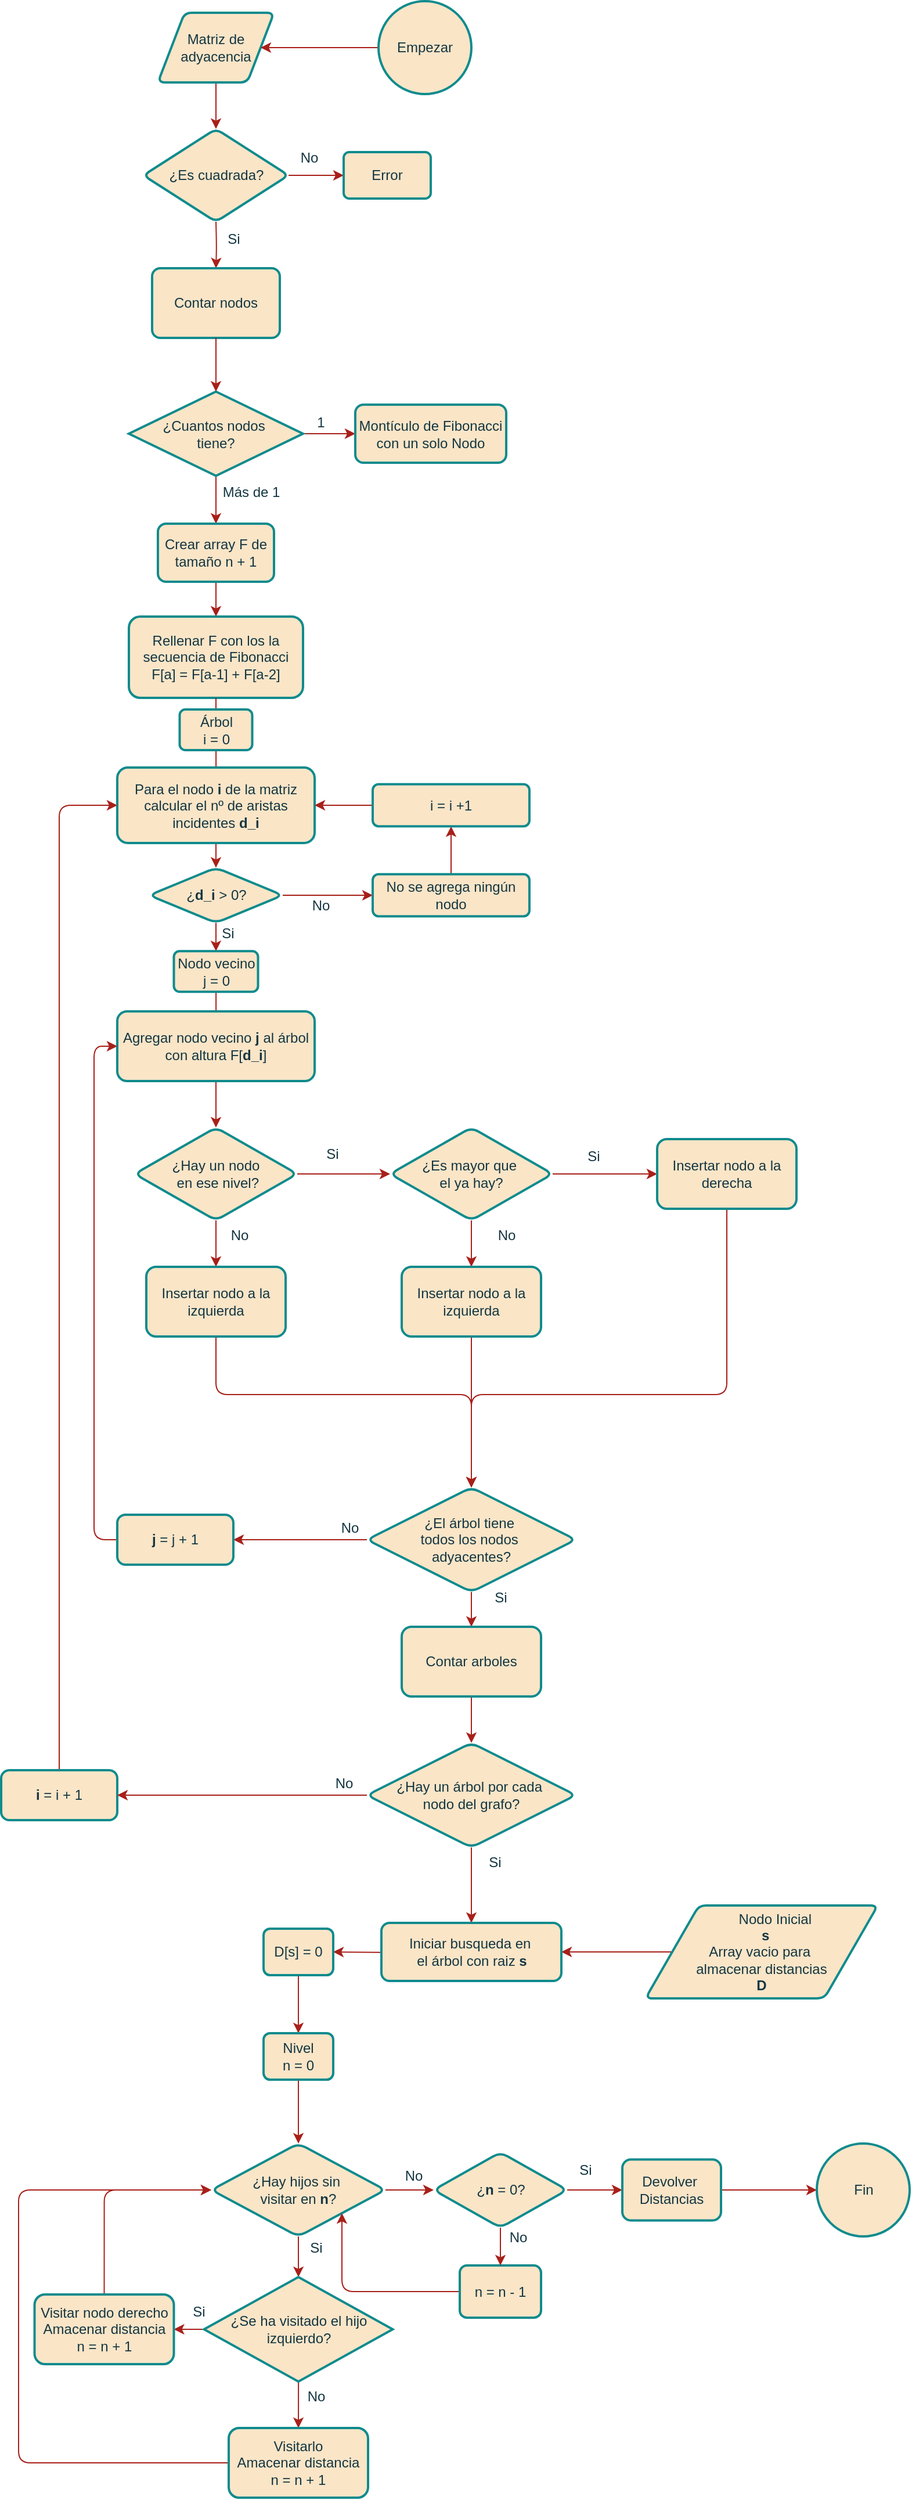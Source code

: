 <mxfile version="24.7.17">
  <diagram id="C5RBs43oDa-KdzZeNtuy" name="Page-1">
    <mxGraphModel dx="989" dy="582" grid="1" gridSize="10" guides="1" tooltips="1" connect="1" arrows="1" fold="1" page="1" pageScale="1" pageWidth="827" pageHeight="1169" math="0" shadow="0">
      <root>
        <mxCell id="WIyWlLk6GJQsqaUBKTNV-0" />
        <mxCell id="WIyWlLk6GJQsqaUBKTNV-1" parent="WIyWlLk6GJQsqaUBKTNV-0" />
        <mxCell id="sw0XocbQ4kUTriKsnevm-25" style="edgeStyle=orthogonalEdgeStyle;rounded=1;orthogonalLoop=1;jettySize=auto;html=1;exitX=0.5;exitY=1;exitDx=0;exitDy=0;labelBackgroundColor=none;strokeColor=#A8201A;fontColor=default;" parent="WIyWlLk6GJQsqaUBKTNV-1" target="sw0XocbQ4kUTriKsnevm-1" edge="1">
          <mxGeometry relative="1" as="geometry">
            <mxPoint x="200" y="200" as="sourcePoint" />
          </mxGeometry>
        </mxCell>
        <mxCell id="sw0XocbQ4kUTriKsnevm-1" value="Contar nodos" style="rounded=1;whiteSpace=wrap;html=1;absoluteArcSize=1;arcSize=14;strokeWidth=2;labelBackgroundColor=none;fillColor=#FAE5C7;strokeColor=#0F8B8D;fontColor=#143642;" parent="WIyWlLk6GJQsqaUBKTNV-1" vertex="1">
          <mxGeometry x="145" y="240" width="110" height="60" as="geometry" />
        </mxCell>
        <mxCell id="sw0XocbQ4kUTriKsnevm-19" value="" style="edgeStyle=orthogonalEdgeStyle;rounded=1;orthogonalLoop=1;jettySize=auto;html=1;labelBackgroundColor=none;strokeColor=#A8201A;fontColor=default;" parent="WIyWlLk6GJQsqaUBKTNV-1" source="sw0XocbQ4kUTriKsnevm-2" target="sw0XocbQ4kUTriKsnevm-12" edge="1">
          <mxGeometry relative="1" as="geometry" />
        </mxCell>
        <mxCell id="sw0XocbQ4kUTriKsnevm-21" style="edgeStyle=orthogonalEdgeStyle;rounded=1;orthogonalLoop=1;jettySize=auto;html=1;exitX=1;exitY=0.5;exitDx=0;exitDy=0;exitPerimeter=0;entryX=0;entryY=0.5;entryDx=0;entryDy=0;labelBackgroundColor=none;strokeColor=#A8201A;fontColor=default;" parent="WIyWlLk6GJQsqaUBKTNV-1" source="sw0XocbQ4kUTriKsnevm-2" target="sw0XocbQ4kUTriKsnevm-15" edge="1">
          <mxGeometry relative="1" as="geometry" />
        </mxCell>
        <mxCell id="sw0XocbQ4kUTriKsnevm-2" value="¿Cuantos nodos&amp;nbsp;&lt;div&gt;tiene?&lt;/div&gt;" style="strokeWidth=2;html=1;shape=mxgraph.flowchart.decision;whiteSpace=wrap;labelBackgroundColor=none;fillColor=#FAE5C7;strokeColor=#0F8B8D;fontColor=#143642;rounded=1;" parent="WIyWlLk6GJQsqaUBKTNV-1" vertex="1">
          <mxGeometry x="125" y="346.25" width="150" height="72.5" as="geometry" />
        </mxCell>
        <mxCell id="sw0XocbQ4kUTriKsnevm-67" value="" style="edgeStyle=orthogonalEdgeStyle;rounded=1;orthogonalLoop=1;jettySize=auto;html=1;strokeColor=#A8201A;fontColor=default;fillColor=#FAE5C7;labelBackgroundColor=none;" parent="WIyWlLk6GJQsqaUBKTNV-1" source="sw0XocbQ4kUTriKsnevm-8" target="sw0XocbQ4kUTriKsnevm-66" edge="1">
          <mxGeometry relative="1" as="geometry" />
        </mxCell>
        <mxCell id="sw0XocbQ4kUTriKsnevm-8" value="Matriz de adyacencia" style="shape=parallelogram;html=1;strokeWidth=2;perimeter=parallelogramPerimeter;whiteSpace=wrap;rounded=1;arcSize=12;size=0.23;labelBackgroundColor=none;fillColor=#FAE5C7;strokeColor=#0F8B8D;fontColor=#143642;" parent="WIyWlLk6GJQsqaUBKTNV-1" vertex="1">
          <mxGeometry x="150" y="20" width="100" height="60" as="geometry" />
        </mxCell>
        <mxCell id="sw0XocbQ4kUTriKsnevm-18" value="" style="edgeStyle=orthogonalEdgeStyle;rounded=1;orthogonalLoop=1;jettySize=auto;html=1;labelBackgroundColor=none;strokeColor=#A8201A;fontColor=default;" parent="WIyWlLk6GJQsqaUBKTNV-1" source="sw0XocbQ4kUTriKsnevm-12" target="sw0XocbQ4kUTriKsnevm-17" edge="1">
          <mxGeometry relative="1" as="geometry" />
        </mxCell>
        <mxCell id="sw0XocbQ4kUTriKsnevm-12" value="Crear array F de tamaño n + 1" style="rounded=1;whiteSpace=wrap;html=1;absoluteArcSize=1;arcSize=14;strokeWidth=2;labelBackgroundColor=none;fillColor=#FAE5C7;strokeColor=#0F8B8D;fontColor=#143642;" parent="WIyWlLk6GJQsqaUBKTNV-1" vertex="1">
          <mxGeometry x="150" y="460" width="100" height="50" as="geometry" />
        </mxCell>
        <mxCell id="sw0XocbQ4kUTriKsnevm-15" value="Montículo de Fibonacci con un solo Nodo" style="rounded=1;whiteSpace=wrap;html=1;absoluteArcSize=1;arcSize=14;strokeWidth=2;labelBackgroundColor=none;fillColor=#FAE5C7;strokeColor=#0F8B8D;fontColor=#143642;" parent="WIyWlLk6GJQsqaUBKTNV-1" vertex="1">
          <mxGeometry x="320" y="357.5" width="130" height="50" as="geometry" />
        </mxCell>
        <mxCell id="sw0XocbQ4kUTriKsnevm-34" value="" style="edgeStyle=orthogonalEdgeStyle;rounded=1;orthogonalLoop=1;jettySize=auto;html=1;labelBackgroundColor=none;strokeColor=#A8201A;fontColor=default;" parent="WIyWlLk6GJQsqaUBKTNV-1" source="sw0XocbQ4kUTriKsnevm-90" target="sw0XocbQ4kUTriKsnevm-33" edge="1">
          <mxGeometry relative="1" as="geometry" />
        </mxCell>
        <mxCell id="sw0XocbQ4kUTriKsnevm-17" value="Rellenar F con los la secuencia de Fibonacci&lt;div&gt;F[a] = F[a-1] + F[a-2]&lt;/div&gt;" style="rounded=1;whiteSpace=wrap;html=1;arcSize=14;strokeWidth=2;labelBackgroundColor=none;fillColor=#FAE5C7;strokeColor=#0F8B8D;fontColor=#143642;" parent="WIyWlLk6GJQsqaUBKTNV-1" vertex="1">
          <mxGeometry x="125" y="540" width="150" height="70" as="geometry" />
        </mxCell>
        <mxCell id="sw0XocbQ4kUTriKsnevm-20" style="edgeStyle=orthogonalEdgeStyle;rounded=1;orthogonalLoop=1;jettySize=auto;html=1;exitX=0.5;exitY=1;exitDx=0;exitDy=0;entryX=0.5;entryY=0;entryDx=0;entryDy=0;entryPerimeter=0;labelBackgroundColor=none;strokeColor=#A8201A;fontColor=default;" parent="WIyWlLk6GJQsqaUBKTNV-1" source="sw0XocbQ4kUTriKsnevm-1" target="sw0XocbQ4kUTriKsnevm-2" edge="1">
          <mxGeometry relative="1" as="geometry" />
        </mxCell>
        <mxCell id="sw0XocbQ4kUTriKsnevm-32" style="edgeStyle=orthogonalEdgeStyle;rounded=1;orthogonalLoop=1;jettySize=auto;html=1;exitX=0.5;exitY=1;exitDx=0;exitDy=0;labelBackgroundColor=none;strokeColor=#A8201A;fontColor=default;" parent="WIyWlLk6GJQsqaUBKTNV-1" source="sw0XocbQ4kUTriKsnevm-17" target="sw0XocbQ4kUTriKsnevm-17" edge="1">
          <mxGeometry relative="1" as="geometry" />
        </mxCell>
        <mxCell id="sw0XocbQ4kUTriKsnevm-37" value="" style="edgeStyle=orthogonalEdgeStyle;rounded=1;orthogonalLoop=1;jettySize=auto;html=1;labelBackgroundColor=none;strokeColor=#A8201A;fontColor=default;" parent="WIyWlLk6GJQsqaUBKTNV-1" source="sw0XocbQ4kUTriKsnevm-33" target="sw0XocbQ4kUTriKsnevm-36" edge="1">
          <mxGeometry relative="1" as="geometry" />
        </mxCell>
        <mxCell id="sw0XocbQ4kUTriKsnevm-33" value="Para el nodo &lt;b&gt;i&lt;/b&gt; de la matriz calcular el nº de aristas incidentes&amp;nbsp;&lt;b style=&quot;background-color: initial;&quot;&gt;d_i&lt;/b&gt;" style="whiteSpace=wrap;html=1;rounded=1;arcSize=14;strokeWidth=2;labelBackgroundColor=none;fillColor=#FAE5C7;strokeColor=#0F8B8D;fontColor=#143642;" parent="WIyWlLk6GJQsqaUBKTNV-1" vertex="1">
          <mxGeometry x="115" y="670" width="170" height="65" as="geometry" />
        </mxCell>
        <mxCell id="sw0XocbQ4kUTriKsnevm-39" value="" style="edgeStyle=orthogonalEdgeStyle;rounded=1;orthogonalLoop=1;jettySize=auto;html=1;strokeColor=#A8201A;fontColor=default;fillColor=#FAE5C7;labelBackgroundColor=none;" parent="WIyWlLk6GJQsqaUBKTNV-1" source="sw0XocbQ4kUTriKsnevm-36" target="sw0XocbQ4kUTriKsnevm-38" edge="1">
          <mxGeometry relative="1" as="geometry" />
        </mxCell>
        <mxCell id="sw0XocbQ4kUTriKsnevm-42" value="" style="edgeStyle=orthogonalEdgeStyle;rounded=1;orthogonalLoop=1;jettySize=auto;html=1;strokeColor=#A8201A;fontColor=default;fillColor=#FAE5C7;labelBackgroundColor=none;" parent="WIyWlLk6GJQsqaUBKTNV-1" source="sw0XocbQ4kUTriKsnevm-95" target="sw0XocbQ4kUTriKsnevm-41" edge="1">
          <mxGeometry relative="1" as="geometry" />
        </mxCell>
        <mxCell id="sw0XocbQ4kUTriKsnevm-36" value="¿&lt;b&gt;d_i&lt;/b&gt; &amp;gt; 0?" style="rhombus;whiteSpace=wrap;html=1;rounded=1;arcSize=14;strokeWidth=2;labelBackgroundColor=none;fillColor=#FAE5C7;strokeColor=#0F8B8D;fontColor=#143642;" parent="WIyWlLk6GJQsqaUBKTNV-1" vertex="1">
          <mxGeometry x="142.5" y="756.25" width="115" height="47.5" as="geometry" />
        </mxCell>
        <mxCell id="Fxtu21GMjImPMMu1P6-F-7" value="" style="edgeStyle=orthogonalEdgeStyle;rounded=1;orthogonalLoop=1;jettySize=auto;html=1;strokeColor=#A8201A;fontColor=default;fillColor=#FAE5C7;labelBackgroundColor=none;" parent="WIyWlLk6GJQsqaUBKTNV-1" source="sw0XocbQ4kUTriKsnevm-38" target="Fxtu21GMjImPMMu1P6-F-6" edge="1">
          <mxGeometry relative="1" as="geometry" />
        </mxCell>
        <mxCell id="sw0XocbQ4kUTriKsnevm-38" value="No se agrega ningún nodo" style="whiteSpace=wrap;html=1;fillColor=#FAE5C7;strokeColor=#0F8B8D;fontColor=#143642;rounded=1;arcSize=14;strokeWidth=2;labelBackgroundColor=none;" parent="WIyWlLk6GJQsqaUBKTNV-1" vertex="1">
          <mxGeometry x="335" y="761.87" width="135" height="36.25" as="geometry" />
        </mxCell>
        <mxCell id="sw0XocbQ4kUTriKsnevm-40" value="No" style="text;html=1;align=center;verticalAlign=middle;resizable=0;points=[];autosize=1;strokeColor=none;fillColor=none;fontColor=#143642;labelBackgroundColor=none;rounded=1;" parent="WIyWlLk6GJQsqaUBKTNV-1" vertex="1">
          <mxGeometry x="270" y="773.75" width="40" height="30" as="geometry" />
        </mxCell>
        <mxCell id="sw0XocbQ4kUTriKsnevm-46" value="" style="edgeStyle=orthogonalEdgeStyle;rounded=1;orthogonalLoop=1;jettySize=auto;html=1;strokeColor=#A8201A;fontColor=default;fillColor=#FAE5C7;labelBackgroundColor=none;" parent="WIyWlLk6GJQsqaUBKTNV-1" source="sw0XocbQ4kUTriKsnevm-41" target="sw0XocbQ4kUTriKsnevm-45" edge="1">
          <mxGeometry relative="1" as="geometry" />
        </mxCell>
        <mxCell id="sw0XocbQ4kUTriKsnevm-41" value="Agregar nodo vecino &lt;b&gt;j&amp;nbsp;&lt;/b&gt;&lt;span style=&quot;background-color: initial;&quot;&gt;al árbol con altura F[&lt;/span&gt;&lt;b style=&quot;background-color: initial;&quot;&gt;d_i&lt;/b&gt;&lt;span style=&quot;background-color: initial;&quot;&gt;]&lt;/span&gt;" style="whiteSpace=wrap;html=1;fillColor=#FAE5C7;strokeColor=#0F8B8D;fontColor=#143642;rounded=1;arcSize=14;strokeWidth=2;labelBackgroundColor=none;" parent="WIyWlLk6GJQsqaUBKTNV-1" vertex="1">
          <mxGeometry x="115" y="880" width="170" height="60" as="geometry" />
        </mxCell>
        <mxCell id="sw0XocbQ4kUTriKsnevm-43" value="Si" style="text;html=1;align=center;verticalAlign=middle;resizable=0;points=[];autosize=1;strokeColor=none;fillColor=none;fontColor=#143642;labelBackgroundColor=none;rounded=1;" parent="WIyWlLk6GJQsqaUBKTNV-1" vertex="1">
          <mxGeometry x="195" y="798.12" width="30" height="30" as="geometry" />
        </mxCell>
        <mxCell id="sw0XocbQ4kUTriKsnevm-48" value="" style="edgeStyle=orthogonalEdgeStyle;rounded=1;orthogonalLoop=1;jettySize=auto;html=1;strokeColor=#A8201A;fontColor=default;fillColor=#FAE5C7;labelBackgroundColor=none;" parent="WIyWlLk6GJQsqaUBKTNV-1" source="sw0XocbQ4kUTriKsnevm-45" target="sw0XocbQ4kUTriKsnevm-47" edge="1">
          <mxGeometry relative="1" as="geometry" />
        </mxCell>
        <mxCell id="sw0XocbQ4kUTriKsnevm-59" style="edgeStyle=orthogonalEdgeStyle;rounded=1;orthogonalLoop=1;jettySize=auto;html=1;exitX=0.5;exitY=1;exitDx=0;exitDy=0;entryX=0.5;entryY=0;entryDx=0;entryDy=0;strokeColor=#A8201A;fontColor=default;fillColor=#FAE5C7;labelBackgroundColor=none;" parent="WIyWlLk6GJQsqaUBKTNV-1" source="sw0XocbQ4kUTriKsnevm-45" target="sw0XocbQ4kUTriKsnevm-58" edge="1">
          <mxGeometry relative="1" as="geometry" />
        </mxCell>
        <mxCell id="sw0XocbQ4kUTriKsnevm-45" value="¿Hay un nodo&lt;div&gt;&amp;nbsp;en ese nivel?&lt;/div&gt;" style="rhombus;whiteSpace=wrap;html=1;fillColor=#FAE5C7;strokeColor=#0F8B8D;fontColor=#143642;rounded=1;arcSize=14;strokeWidth=2;labelBackgroundColor=none;" parent="WIyWlLk6GJQsqaUBKTNV-1" vertex="1">
          <mxGeometry x="130" y="980" width="140" height="80" as="geometry" />
        </mxCell>
        <mxCell id="sw0XocbQ4kUTriKsnevm-51" value="" style="edgeStyle=orthogonalEdgeStyle;rounded=1;orthogonalLoop=1;jettySize=auto;html=1;strokeColor=#A8201A;fontColor=default;fillColor=#FAE5C7;labelBackgroundColor=none;" parent="WIyWlLk6GJQsqaUBKTNV-1" source="sw0XocbQ4kUTriKsnevm-47" target="sw0XocbQ4kUTriKsnevm-50" edge="1">
          <mxGeometry relative="1" as="geometry" />
        </mxCell>
        <mxCell id="sw0XocbQ4kUTriKsnevm-57" value="" style="edgeStyle=orthogonalEdgeStyle;rounded=1;orthogonalLoop=1;jettySize=auto;html=1;strokeColor=#A8201A;fontColor=default;fillColor=#FAE5C7;labelBackgroundColor=none;" parent="WIyWlLk6GJQsqaUBKTNV-1" source="sw0XocbQ4kUTriKsnevm-47" target="sw0XocbQ4kUTriKsnevm-56" edge="1">
          <mxGeometry relative="1" as="geometry" />
        </mxCell>
        <mxCell id="sw0XocbQ4kUTriKsnevm-47" value="¿Es mayor que&amp;nbsp;&lt;div&gt;el ya hay?&lt;/div&gt;" style="rhombus;whiteSpace=wrap;html=1;fillColor=#FAE5C7;strokeColor=#0F8B8D;fontColor=#143642;rounded=1;arcSize=14;strokeWidth=2;labelBackgroundColor=none;spacingLeft=4;spacingRight=4;" parent="WIyWlLk6GJQsqaUBKTNV-1" vertex="1">
          <mxGeometry x="350" y="980" width="140" height="80" as="geometry" />
        </mxCell>
        <mxCell id="sw0XocbQ4kUTriKsnevm-49" value="Si" style="text;html=1;align=center;verticalAlign=middle;resizable=0;points=[];autosize=1;strokeColor=none;fillColor=none;fontColor=#143642;labelBackgroundColor=none;rounded=1;" parent="WIyWlLk6GJQsqaUBKTNV-1" vertex="1">
          <mxGeometry x="285" y="988" width="30" height="30" as="geometry" />
        </mxCell>
        <mxCell id="sw0XocbQ4kUTriKsnevm-77" style="edgeStyle=orthogonalEdgeStyle;rounded=1;orthogonalLoop=1;jettySize=auto;html=1;exitX=0.5;exitY=1;exitDx=0;exitDy=0;entryX=0.5;entryY=0;entryDx=0;entryDy=0;strokeColor=#A8201A;fontColor=default;fillColor=#FAE5C7;labelBackgroundColor=none;" parent="WIyWlLk6GJQsqaUBKTNV-1" source="sw0XocbQ4kUTriKsnevm-50" target="sw0XocbQ4kUTriKsnevm-74" edge="1">
          <mxGeometry relative="1" as="geometry">
            <Array as="points">
              <mxPoint x="640" y="1210" />
              <mxPoint x="420" y="1210" />
            </Array>
          </mxGeometry>
        </mxCell>
        <mxCell id="sw0XocbQ4kUTriKsnevm-50" value="Insertar nodo a la derecha" style="whiteSpace=wrap;html=1;fillColor=#FAE5C7;strokeColor=#0F8B8D;fontColor=#143642;rounded=1;arcSize=14;strokeWidth=2;labelBackgroundColor=none;" parent="WIyWlLk6GJQsqaUBKTNV-1" vertex="1">
          <mxGeometry x="580" y="990" width="120" height="60" as="geometry" />
        </mxCell>
        <mxCell id="sw0XocbQ4kUTriKsnevm-52" value="Si" style="text;html=1;align=center;verticalAlign=middle;resizable=0;points=[];autosize=1;strokeColor=none;fillColor=none;fontColor=#143642;labelBackgroundColor=none;rounded=1;" parent="WIyWlLk6GJQsqaUBKTNV-1" vertex="1">
          <mxGeometry x="510" y="990" width="30" height="30" as="geometry" />
        </mxCell>
        <mxCell id="sw0XocbQ4kUTriKsnevm-75" value="" style="edgeStyle=orthogonalEdgeStyle;rounded=1;orthogonalLoop=1;jettySize=auto;html=1;strokeColor=#A8201A;fontColor=default;fillColor=#FAE5C7;labelBackgroundColor=none;" parent="WIyWlLk6GJQsqaUBKTNV-1" source="sw0XocbQ4kUTriKsnevm-56" target="sw0XocbQ4kUTriKsnevm-74" edge="1">
          <mxGeometry relative="1" as="geometry" />
        </mxCell>
        <mxCell id="sw0XocbQ4kUTriKsnevm-56" value="Insertar nodo a la izquierda" style="whiteSpace=wrap;html=1;fillColor=#FAE5C7;strokeColor=#0F8B8D;fontColor=#143642;rounded=1;arcSize=14;strokeWidth=2;labelBackgroundColor=none;" parent="WIyWlLk6GJQsqaUBKTNV-1" vertex="1">
          <mxGeometry x="360" y="1100" width="120" height="60" as="geometry" />
        </mxCell>
        <mxCell id="sw0XocbQ4kUTriKsnevm-76" style="edgeStyle=orthogonalEdgeStyle;rounded=1;orthogonalLoop=1;jettySize=auto;html=1;strokeColor=#A8201A;fontColor=default;fillColor=#FAE5C7;labelBackgroundColor=none;" parent="WIyWlLk6GJQsqaUBKTNV-1" source="sw0XocbQ4kUTriKsnevm-58" target="sw0XocbQ4kUTriKsnevm-74" edge="1">
          <mxGeometry relative="1" as="geometry">
            <Array as="points">
              <mxPoint x="200" y="1210" />
              <mxPoint x="420" y="1210" />
            </Array>
          </mxGeometry>
        </mxCell>
        <mxCell id="sw0XocbQ4kUTriKsnevm-58" value="Insertar nodo a la izquierda" style="whiteSpace=wrap;html=1;fillColor=#FAE5C7;strokeColor=#0F8B8D;fontColor=#143642;rounded=1;arcSize=14;strokeWidth=2;labelBackgroundColor=none;" parent="WIyWlLk6GJQsqaUBKTNV-1" vertex="1">
          <mxGeometry x="140" y="1100" width="120" height="60" as="geometry" />
        </mxCell>
        <mxCell id="sw0XocbQ4kUTriKsnevm-60" value="No" style="text;html=1;align=center;verticalAlign=middle;resizable=0;points=[];autosize=1;strokeColor=none;fillColor=none;fontColor=#143642;labelBackgroundColor=none;rounded=1;" parent="WIyWlLk6GJQsqaUBKTNV-1" vertex="1">
          <mxGeometry x="200" y="1058" width="40" height="30" as="geometry" />
        </mxCell>
        <mxCell id="sw0XocbQ4kUTriKsnevm-61" value="No" style="text;html=1;align=center;verticalAlign=middle;resizable=0;points=[];autosize=1;strokeColor=none;fillColor=none;fontColor=#143642;labelBackgroundColor=none;rounded=1;" parent="WIyWlLk6GJQsqaUBKTNV-1" vertex="1">
          <mxGeometry x="430" y="1058" width="40" height="30" as="geometry" />
        </mxCell>
        <mxCell id="sw0XocbQ4kUTriKsnevm-62" value="1" style="text;html=1;align=center;verticalAlign=middle;resizable=0;points=[];autosize=1;strokeColor=none;fillColor=none;fontColor=#143642;labelBackgroundColor=none;rounded=1;" parent="WIyWlLk6GJQsqaUBKTNV-1" vertex="1">
          <mxGeometry x="275" y="358" width="30" height="30" as="geometry" />
        </mxCell>
        <mxCell id="sw0XocbQ4kUTriKsnevm-63" value="Más de 1" style="text;html=1;align=center;verticalAlign=middle;resizable=0;points=[];autosize=1;strokeColor=none;fillColor=none;fontColor=#143642;labelBackgroundColor=none;rounded=1;" parent="WIyWlLk6GJQsqaUBKTNV-1" vertex="1">
          <mxGeometry x="195" y="418" width="70" height="30" as="geometry" />
        </mxCell>
        <mxCell id="sw0XocbQ4kUTriKsnevm-64" value="No" style="text;html=1;align=center;verticalAlign=middle;resizable=0;points=[];autosize=1;strokeColor=none;fillColor=none;fontColor=#143642;labelBackgroundColor=none;rounded=1;" parent="WIyWlLk6GJQsqaUBKTNV-1" vertex="1">
          <mxGeometry x="260" y="130" width="40" height="30" as="geometry" />
        </mxCell>
        <mxCell id="sw0XocbQ4kUTriKsnevm-65" value="Si" style="text;html=1;align=center;verticalAlign=middle;resizable=0;points=[];autosize=1;strokeColor=none;fillColor=none;fontColor=#143642;labelBackgroundColor=none;rounded=1;" parent="WIyWlLk6GJQsqaUBKTNV-1" vertex="1">
          <mxGeometry x="200" y="200" width="30" height="30" as="geometry" />
        </mxCell>
        <mxCell id="sw0XocbQ4kUTriKsnevm-69" value="" style="edgeStyle=orthogonalEdgeStyle;rounded=1;orthogonalLoop=1;jettySize=auto;html=1;strokeColor=#A8201A;fontColor=default;fillColor=#FAE5C7;labelBackgroundColor=none;" parent="WIyWlLk6GJQsqaUBKTNV-1" source="sw0XocbQ4kUTriKsnevm-66" target="sw0XocbQ4kUTriKsnevm-68" edge="1">
          <mxGeometry relative="1" as="geometry" />
        </mxCell>
        <mxCell id="sw0XocbQ4kUTriKsnevm-66" value="¿Es cuadrada?" style="rhombus;whiteSpace=wrap;html=1;fillColor=#FAE5C7;strokeColor=#0F8B8D;fontColor=#143642;strokeWidth=2;rounded=1;arcSize=12;labelBackgroundColor=none;" parent="WIyWlLk6GJQsqaUBKTNV-1" vertex="1">
          <mxGeometry x="137.5" y="120" width="125" height="80" as="geometry" />
        </mxCell>
        <mxCell id="sw0XocbQ4kUTriKsnevm-68" value="Error" style="whiteSpace=wrap;html=1;fillColor=#FAE5C7;strokeColor=#0F8B8D;fontColor=#143642;strokeWidth=2;rounded=1;arcSize=12;labelBackgroundColor=none;" parent="WIyWlLk6GJQsqaUBKTNV-1" vertex="1">
          <mxGeometry x="310" y="140" width="75" height="40" as="geometry" />
        </mxCell>
        <mxCell id="sw0XocbQ4kUTriKsnevm-87" value="" style="edgeStyle=orthogonalEdgeStyle;rounded=1;orthogonalLoop=1;jettySize=auto;html=1;strokeColor=#A8201A;fontColor=default;fillColor=#FAE5C7;labelBackgroundColor=none;" parent="WIyWlLk6GJQsqaUBKTNV-1" source="sw0XocbQ4kUTriKsnevm-74" target="sw0XocbQ4kUTriKsnevm-86" edge="1">
          <mxGeometry relative="1" as="geometry" />
        </mxCell>
        <mxCell id="sw0XocbQ4kUTriKsnevm-74" value="¿El árbol tiene&amp;nbsp;&lt;div&gt;todos&amp;nbsp;&lt;span style=&quot;background-color: initial;&quot;&gt;los&amp;nbsp;&lt;/span&gt;&lt;span style=&quot;background-color: initial;&quot;&gt;nodos&amp;nbsp;&lt;/span&gt;&lt;/div&gt;&lt;div&gt;&lt;span style=&quot;background-color: initial;&quot;&gt;adyacentes?&lt;/span&gt;&lt;/div&gt;" style="rhombus;whiteSpace=wrap;html=1;fillColor=#FAE5C7;strokeColor=#0F8B8D;fontColor=#143642;rounded=1;arcSize=14;strokeWidth=2;labelBackgroundColor=none;" parent="WIyWlLk6GJQsqaUBKTNV-1" vertex="1">
          <mxGeometry x="330" y="1290" width="180" height="90" as="geometry" />
        </mxCell>
        <mxCell id="sw0XocbQ4kUTriKsnevm-79" value="No" style="text;html=1;align=center;verticalAlign=middle;resizable=0;points=[];autosize=1;strokeColor=none;fillColor=none;fontColor=#143642;labelBackgroundColor=none;rounded=1;" parent="WIyWlLk6GJQsqaUBKTNV-1" vertex="1">
          <mxGeometry x="295" y="1310" width="40" height="30" as="geometry" />
        </mxCell>
        <mxCell id="sw0XocbQ4kUTriKsnevm-94" style="edgeStyle=orthogonalEdgeStyle;rounded=1;orthogonalLoop=1;jettySize=auto;html=1;entryX=0;entryY=0.5;entryDx=0;entryDy=0;strokeColor=#A8201A;fontColor=default;fillColor=#FAE5C7;labelBackgroundColor=none;" parent="WIyWlLk6GJQsqaUBKTNV-1" source="sw0XocbQ4kUTriKsnevm-80" target="sw0XocbQ4kUTriKsnevm-33" edge="1">
          <mxGeometry relative="1" as="geometry" />
        </mxCell>
        <mxCell id="sw0XocbQ4kUTriKsnevm-80" value="&lt;b&gt;i&lt;/b&gt; = i + 1" style="rounded=1;whiteSpace=wrap;html=1;absoluteArcSize=1;arcSize=14;strokeWidth=2;strokeColor=#0F8B8D;fontColor=#143642;fillColor=#FAE5C7;labelBackgroundColor=none;" parent="WIyWlLk6GJQsqaUBKTNV-1" vertex="1">
          <mxGeometry x="15" y="1533.5" width="100" height="43" as="geometry" />
        </mxCell>
        <mxCell id="sw0XocbQ4kUTriKsnevm-93" style="edgeStyle=orthogonalEdgeStyle;rounded=1;orthogonalLoop=1;jettySize=auto;html=1;entryX=1;entryY=0.5;entryDx=0;entryDy=0;strokeColor=#A8201A;fontColor=default;fillColor=#FAE5C7;labelBackgroundColor=none;" parent="WIyWlLk6GJQsqaUBKTNV-1" source="sw0XocbQ4kUTriKsnevm-84" target="sw0XocbQ4kUTriKsnevm-80" edge="1">
          <mxGeometry relative="1" as="geometry" />
        </mxCell>
        <mxCell id="Fxtu21GMjImPMMu1P6-F-12" style="edgeStyle=orthogonalEdgeStyle;rounded=1;orthogonalLoop=1;jettySize=auto;html=1;exitX=0.5;exitY=1;exitDx=0;exitDy=0;strokeColor=#A8201A;fontColor=default;fillColor=#FAE5C7;labelBackgroundColor=none;" parent="WIyWlLk6GJQsqaUBKTNV-1" source="sw0XocbQ4kUTriKsnevm-84" target="Fxtu21GMjImPMMu1P6-F-10" edge="1">
          <mxGeometry relative="1" as="geometry" />
        </mxCell>
        <mxCell id="sw0XocbQ4kUTriKsnevm-84" value="¿Hay un árbol por cada&amp;nbsp;&lt;div&gt;nodo del grafo?&lt;/div&gt;" style="rhombus;whiteSpace=wrap;html=1;fillColor=#FAE5C7;strokeColor=#0F8B8D;fontColor=#143642;rounded=1;arcSize=14;strokeWidth=2;labelBackgroundColor=none;" parent="WIyWlLk6GJQsqaUBKTNV-1" vertex="1">
          <mxGeometry x="330" y="1510" width="180" height="90" as="geometry" />
        </mxCell>
        <mxCell id="sw0XocbQ4kUTriKsnevm-88" style="edgeStyle=orthogonalEdgeStyle;rounded=1;orthogonalLoop=1;jettySize=auto;html=1;entryX=0.5;entryY=0;entryDx=0;entryDy=0;strokeColor=#A8201A;fontColor=default;fillColor=#FAE5C7;labelBackgroundColor=none;" parent="WIyWlLk6GJQsqaUBKTNV-1" source="sw0XocbQ4kUTriKsnevm-86" target="sw0XocbQ4kUTriKsnevm-84" edge="1">
          <mxGeometry relative="1" as="geometry" />
        </mxCell>
        <mxCell id="sw0XocbQ4kUTriKsnevm-97" style="edgeStyle=orthogonalEdgeStyle;rounded=1;orthogonalLoop=1;jettySize=auto;html=1;entryX=0;entryY=0.5;entryDx=0;entryDy=0;strokeColor=#A8201A;fontColor=default;fillColor=#FAE5C7;exitX=0;exitY=0.5;exitDx=0;exitDy=0;labelBackgroundColor=none;" parent="WIyWlLk6GJQsqaUBKTNV-1" source="sw0XocbQ4kUTriKsnevm-98" target="sw0XocbQ4kUTriKsnevm-41" edge="1">
          <mxGeometry relative="1" as="geometry" />
        </mxCell>
        <mxCell id="sw0XocbQ4kUTriKsnevm-86" value="Contar arboles" style="whiteSpace=wrap;html=1;fillColor=#FAE5C7;strokeColor=#0F8B8D;fontColor=#143642;rounded=1;arcSize=14;strokeWidth=2;labelBackgroundColor=none;" parent="WIyWlLk6GJQsqaUBKTNV-1" vertex="1">
          <mxGeometry x="360" y="1410" width="120" height="60" as="geometry" />
        </mxCell>
        <mxCell id="sw0XocbQ4kUTriKsnevm-92" value="" style="edgeStyle=orthogonalEdgeStyle;rounded=1;orthogonalLoop=1;jettySize=auto;html=1;labelBackgroundColor=none;strokeColor=#A8201A;fontColor=default;" parent="WIyWlLk6GJQsqaUBKTNV-1" source="sw0XocbQ4kUTriKsnevm-17" target="sw0XocbQ4kUTriKsnevm-90" edge="1">
          <mxGeometry relative="1" as="geometry">
            <mxPoint x="200" y="620" as="sourcePoint" />
            <mxPoint x="200" y="670" as="targetPoint" />
          </mxGeometry>
        </mxCell>
        <mxCell id="sw0XocbQ4kUTriKsnevm-90" value="&lt;div&gt;Árbol&lt;/div&gt;i = 0" style="whiteSpace=wrap;html=1;fillColor=#FAE5C7;strokeColor=#0F8B8D;fontColor=#143642;rounded=1;arcSize=14;strokeWidth=2;labelBackgroundColor=none;" parent="WIyWlLk6GJQsqaUBKTNV-1" vertex="1">
          <mxGeometry x="168.75" y="620" width="62.5" height="35" as="geometry" />
        </mxCell>
        <mxCell id="sw0XocbQ4kUTriKsnevm-96" value="" style="edgeStyle=orthogonalEdgeStyle;rounded=1;orthogonalLoop=1;jettySize=auto;html=1;strokeColor=#A8201A;fontColor=default;fillColor=#FAE5C7;labelBackgroundColor=none;" parent="WIyWlLk6GJQsqaUBKTNV-1" source="sw0XocbQ4kUTriKsnevm-36" target="sw0XocbQ4kUTriKsnevm-95" edge="1">
          <mxGeometry relative="1" as="geometry">
            <mxPoint x="200" y="804" as="sourcePoint" />
            <mxPoint x="200" y="880" as="targetPoint" />
          </mxGeometry>
        </mxCell>
        <mxCell id="sw0XocbQ4kUTriKsnevm-95" value="&lt;div&gt;Nodo vecino&lt;/div&gt;j = 0" style="whiteSpace=wrap;html=1;fillColor=#FAE5C7;strokeColor=#0F8B8D;fontColor=#143642;rounded=1;arcSize=14;strokeWidth=2;labelBackgroundColor=none;" parent="WIyWlLk6GJQsqaUBKTNV-1" vertex="1">
          <mxGeometry x="163.75" y="828.12" width="72.5" height="35" as="geometry" />
        </mxCell>
        <mxCell id="sw0XocbQ4kUTriKsnevm-100" value="" style="edgeStyle=orthogonalEdgeStyle;rounded=1;orthogonalLoop=1;jettySize=auto;html=1;entryX=1;entryY=0.5;entryDx=0;entryDy=0;strokeColor=#A8201A;fontColor=default;fillColor=#FAE5C7;exitX=0;exitY=0.5;exitDx=0;exitDy=0;labelBackgroundColor=none;" parent="WIyWlLk6GJQsqaUBKTNV-1" source="sw0XocbQ4kUTriKsnevm-74" target="sw0XocbQ4kUTriKsnevm-98" edge="1">
          <mxGeometry relative="1" as="geometry">
            <mxPoint x="360" y="1430" as="sourcePoint" />
            <mxPoint x="115" y="910" as="targetPoint" />
          </mxGeometry>
        </mxCell>
        <mxCell id="sw0XocbQ4kUTriKsnevm-98" value="&lt;b&gt;j&lt;/b&gt; = j + 1" style="rounded=1;whiteSpace=wrap;html=1;absoluteArcSize=1;arcSize=14;strokeWidth=2;strokeColor=#0F8B8D;fontColor=#143642;fillColor=#FAE5C7;labelBackgroundColor=none;" parent="WIyWlLk6GJQsqaUBKTNV-1" vertex="1">
          <mxGeometry x="115" y="1313.5" width="100" height="43" as="geometry" />
        </mxCell>
        <mxCell id="sw0XocbQ4kUTriKsnevm-103" value="Si" style="text;html=1;align=center;verticalAlign=middle;resizable=0;points=[];autosize=1;strokeColor=none;fillColor=none;fontColor=#143642;labelBackgroundColor=none;rounded=1;" parent="WIyWlLk6GJQsqaUBKTNV-1" vertex="1">
          <mxGeometry x="430" y="1370" width="30" height="30" as="geometry" />
        </mxCell>
        <mxCell id="sw0XocbQ4kUTriKsnevm-104" value="No" style="text;html=1;align=center;verticalAlign=middle;resizable=0;points=[];autosize=1;strokeColor=none;fillColor=none;fontColor=#143642;labelBackgroundColor=none;rounded=1;" parent="WIyWlLk6GJQsqaUBKTNV-1" vertex="1">
          <mxGeometry x="290" y="1530" width="40" height="30" as="geometry" />
        </mxCell>
        <mxCell id="Fxtu21GMjImPMMu1P6-F-4" value="" style="edgeStyle=orthogonalEdgeStyle;rounded=1;orthogonalLoop=1;jettySize=auto;html=1;labelBackgroundColor=none;strokeColor=#A8201A;fontColor=default;" parent="WIyWlLk6GJQsqaUBKTNV-1" source="Fxtu21GMjImPMMu1P6-F-2" target="sw0XocbQ4kUTriKsnevm-8" edge="1">
          <mxGeometry relative="1" as="geometry" />
        </mxCell>
        <mxCell id="Fxtu21GMjImPMMu1P6-F-2" value="Empezar" style="ellipse;whiteSpace=wrap;html=1;fillColor=#FAE5C7;strokeColor=#0F8B8D;fontColor=#143642;strokeWidth=2;rounded=1;arcSize=12;labelBackgroundColor=none;" parent="WIyWlLk6GJQsqaUBKTNV-1" vertex="1">
          <mxGeometry x="340" y="10" width="80" height="80" as="geometry" />
        </mxCell>
        <mxCell id="Fxtu21GMjImPMMu1P6-F-5" value="Si" style="text;html=1;align=center;verticalAlign=middle;resizable=0;points=[];autosize=1;strokeColor=none;fillColor=none;labelBackgroundColor=none;fontColor=#143642;rounded=1;" parent="WIyWlLk6GJQsqaUBKTNV-1" vertex="1">
          <mxGeometry x="425" y="1598" width="30" height="30" as="geometry" />
        </mxCell>
        <mxCell id="Fxtu21GMjImPMMu1P6-F-8" style="edgeStyle=orthogonalEdgeStyle;rounded=1;orthogonalLoop=1;jettySize=auto;html=1;exitX=0;exitY=0.5;exitDx=0;exitDy=0;entryX=1;entryY=0.5;entryDx=0;entryDy=0;strokeColor=#A8201A;fontColor=default;fillColor=#FAE5C7;labelBackgroundColor=none;" parent="WIyWlLk6GJQsqaUBKTNV-1" source="Fxtu21GMjImPMMu1P6-F-6" target="sw0XocbQ4kUTriKsnevm-33" edge="1">
          <mxGeometry relative="1" as="geometry" />
        </mxCell>
        <mxCell id="Fxtu21GMjImPMMu1P6-F-6" value="i = i +1" style="whiteSpace=wrap;html=1;fillColor=#FAE5C7;strokeColor=#0F8B8D;fontColor=#143642;rounded=1;arcSize=14;strokeWidth=2;labelBackgroundColor=none;" parent="WIyWlLk6GJQsqaUBKTNV-1" vertex="1">
          <mxGeometry x="335" y="684.38" width="135" height="36.25" as="geometry" />
        </mxCell>
        <mxCell id="Fxtu21GMjImPMMu1P6-F-11" style="edgeStyle=orthogonalEdgeStyle;rounded=1;orthogonalLoop=1;jettySize=auto;html=1;exitX=0;exitY=0.5;exitDx=0;exitDy=0;strokeColor=#A8201A;fontColor=default;fillColor=#FAE5C7;labelBackgroundColor=none;" parent="WIyWlLk6GJQsqaUBKTNV-1" source="Fxtu21GMjImPMMu1P6-F-9" target="Fxtu21GMjImPMMu1P6-F-10" edge="1">
          <mxGeometry relative="1" as="geometry" />
        </mxCell>
        <mxCell id="Fxtu21GMjImPMMu1P6-F-9" value="&amp;nbsp; &amp;nbsp; &amp;nbsp; &amp;nbsp;Nodo Inicial&lt;div&gt;&lt;b&gt;&amp;nbsp; s&lt;/b&gt;&lt;/div&gt;&lt;div&gt;&lt;span style=&quot;background-color: initial;&quot;&gt;Array vacio para&amp;nbsp;&lt;/span&gt;&lt;/div&gt;&lt;div&gt;&lt;span style=&quot;background-color: initial;&quot;&gt;almacenar distancias&lt;/span&gt;&lt;br&gt;&lt;/div&gt;&lt;div&gt;&lt;b&gt;D&lt;/b&gt;&lt;/div&gt;" style="shape=parallelogram;html=1;strokeWidth=2;perimeter=parallelogramPerimeter;whiteSpace=wrap;rounded=1;arcSize=12;size=0.23;labelBackgroundColor=none;fillColor=#FAE5C7;strokeColor=#0F8B8D;fontColor=#143642;" parent="WIyWlLk6GJQsqaUBKTNV-1" vertex="1">
          <mxGeometry x="570" y="1650" width="200" height="80" as="geometry" />
        </mxCell>
        <mxCell id="Fxtu21GMjImPMMu1P6-F-44" value="" style="edgeStyle=orthogonalEdgeStyle;rounded=1;orthogonalLoop=1;jettySize=auto;html=1;strokeColor=#A8201A;fontColor=default;fillColor=#FAE5C7;labelBackgroundColor=none;" parent="WIyWlLk6GJQsqaUBKTNV-1" target="Fxtu21GMjImPMMu1P6-F-18" edge="1">
          <mxGeometry relative="1" as="geometry">
            <mxPoint x="398.5" y="1690" as="sourcePoint" />
          </mxGeometry>
        </mxCell>
        <mxCell id="Fxtu21GMjImPMMu1P6-F-10" value="Iniciar busqueda en&amp;nbsp;&lt;div&gt;el árbol con raiz &lt;b&gt;s&lt;/b&gt;&lt;/div&gt;" style="rounded=1;whiteSpace=wrap;html=1;absoluteArcSize=1;arcSize=14;strokeWidth=2;strokeColor=#0F8B8D;fontColor=#143642;fillColor=#FAE5C7;labelBackgroundColor=none;" parent="WIyWlLk6GJQsqaUBKTNV-1" vertex="1">
          <mxGeometry x="342.5" y="1665" width="155" height="50" as="geometry" />
        </mxCell>
        <mxCell id="Fxtu21GMjImPMMu1P6-F-45" value="" style="edgeStyle=orthogonalEdgeStyle;rounded=1;orthogonalLoop=1;jettySize=auto;html=1;strokeColor=#A8201A;fontColor=default;fillColor=#FAE5C7;labelBackgroundColor=none;" parent="WIyWlLk6GJQsqaUBKTNV-1" source="Fxtu21GMjImPMMu1P6-F-18" target="Fxtu21GMjImPMMu1P6-F-30" edge="1">
          <mxGeometry relative="1" as="geometry" />
        </mxCell>
        <mxCell id="Fxtu21GMjImPMMu1P6-F-18" value="D[s] = 0&lt;div&gt;&lt;/div&gt;" style="whiteSpace=wrap;html=1;fillColor=#FAE5C7;strokeColor=#0F8B8D;fontColor=#143642;rounded=1;arcSize=14;strokeWidth=2;labelBackgroundColor=none;" parent="WIyWlLk6GJQsqaUBKTNV-1" vertex="1">
          <mxGeometry x="241" y="1670" width="60" height="40" as="geometry" />
        </mxCell>
        <mxCell id="Fxtu21GMjImPMMu1P6-F-32" style="edgeStyle=orthogonalEdgeStyle;rounded=1;orthogonalLoop=1;jettySize=auto;html=1;exitX=0.5;exitY=1;exitDx=0;exitDy=0;entryX=0.5;entryY=0;entryDx=0;entryDy=0;strokeColor=#A8201A;fontColor=default;fillColor=#FAE5C7;labelBackgroundColor=none;" parent="WIyWlLk6GJQsqaUBKTNV-1" source="Fxtu21GMjImPMMu1P6-F-30" target="Fxtu21GMjImPMMu1P6-F-33" edge="1">
          <mxGeometry relative="1" as="geometry">
            <mxPoint x="476" y="1900" as="targetPoint" />
          </mxGeometry>
        </mxCell>
        <mxCell id="Fxtu21GMjImPMMu1P6-F-30" value="&lt;div&gt;Nivel&lt;/div&gt;n = 0&lt;div&gt;&lt;/div&gt;" style="whiteSpace=wrap;html=1;fillColor=#FAE5C7;strokeColor=#0F8B8D;fontColor=#143642;rounded=1;arcSize=14;strokeWidth=2;labelBackgroundColor=none;" parent="WIyWlLk6GJQsqaUBKTNV-1" vertex="1">
          <mxGeometry x="241" y="1760" width="60" height="40" as="geometry" />
        </mxCell>
        <mxCell id="Fxtu21GMjImPMMu1P6-F-39" value="" style="edgeStyle=orthogonalEdgeStyle;rounded=1;orthogonalLoop=1;jettySize=auto;html=1;strokeColor=#A8201A;fontColor=default;fillColor=#FAE5C7;labelBackgroundColor=none;" parent="WIyWlLk6GJQsqaUBKTNV-1" source="Fxtu21GMjImPMMu1P6-F-33" target="Fxtu21GMjImPMMu1P6-F-47" edge="1">
          <mxGeometry relative="1" as="geometry">
            <mxPoint x="271" y="1990" as="targetPoint" />
          </mxGeometry>
        </mxCell>
        <mxCell id="Fxtu21GMjImPMMu1P6-F-76" value="" style="edgeStyle=orthogonalEdgeStyle;rounded=1;orthogonalLoop=1;jettySize=auto;html=1;strokeColor=#A8201A;fontColor=#143642;fillColor=#FAE5C7;" parent="WIyWlLk6GJQsqaUBKTNV-1" source="Fxtu21GMjImPMMu1P6-F-33" target="Fxtu21GMjImPMMu1P6-F-75" edge="1">
          <mxGeometry relative="1" as="geometry" />
        </mxCell>
        <mxCell id="Fxtu21GMjImPMMu1P6-F-33" value="¿Hay hijos sin&amp;nbsp;&lt;div&gt;visitar en &lt;b&gt;n&lt;/b&gt;?&lt;/div&gt;" style="rhombus;whiteSpace=wrap;html=1;fillColor=#FAE5C7;strokeColor=#0F8B8D;fontColor=#143642;rounded=1;arcSize=14;strokeWidth=2;labelBackgroundColor=none;" parent="WIyWlLk6GJQsqaUBKTNV-1" vertex="1">
          <mxGeometry x="196" y="1855" width="150" height="80" as="geometry" />
        </mxCell>
        <mxCell id="Fxtu21GMjImPMMu1P6-F-40" value="Si" style="text;html=1;align=center;verticalAlign=middle;resizable=0;points=[];autosize=1;strokeColor=none;fillColor=none;fontColor=#143642;labelBackgroundColor=none;rounded=1;" parent="WIyWlLk6GJQsqaUBKTNV-1" vertex="1">
          <mxGeometry x="271" y="1930" width="30" height="30" as="geometry" />
        </mxCell>
        <mxCell id="Fxtu21GMjImPMMu1P6-F-49" value="" style="edgeStyle=orthogonalEdgeStyle;rounded=1;orthogonalLoop=1;jettySize=auto;html=1;strokeColor=#A8201A;fontColor=default;fillColor=#FAE5C7;labelBackgroundColor=none;" parent="WIyWlLk6GJQsqaUBKTNV-1" source="Fxtu21GMjImPMMu1P6-F-47" target="Fxtu21GMjImPMMu1P6-F-48" edge="1">
          <mxGeometry relative="1" as="geometry" />
        </mxCell>
        <mxCell id="Fxtu21GMjImPMMu1P6-F-57" value="" style="edgeStyle=orthogonalEdgeStyle;rounded=1;orthogonalLoop=1;jettySize=auto;html=1;strokeColor=#A8201A;fontColor=default;fillColor=#FAE5C7;labelBackgroundColor=none;" parent="WIyWlLk6GJQsqaUBKTNV-1" source="Fxtu21GMjImPMMu1P6-F-47" target="Fxtu21GMjImPMMu1P6-F-56" edge="1">
          <mxGeometry relative="1" as="geometry" />
        </mxCell>
        <mxCell id="Fxtu21GMjImPMMu1P6-F-47" value="¿Se ha visitado el hijo izquierdo?" style="strokeWidth=2;html=1;shape=mxgraph.flowchart.decision;whiteSpace=wrap;strokeColor=#0F8B8D;fontColor=#143642;fillColor=#FAE5C7;labelBackgroundColor=none;rounded=1;" parent="WIyWlLk6GJQsqaUBKTNV-1" vertex="1">
          <mxGeometry x="189.75" y="1970" width="162.5" height="90" as="geometry" />
        </mxCell>
        <mxCell id="Fxtu21GMjImPMMu1P6-F-64" style="edgeStyle=orthogonalEdgeStyle;rounded=1;orthogonalLoop=1;jettySize=auto;html=1;entryX=0;entryY=0.5;entryDx=0;entryDy=0;strokeColor=#A8201A;fontColor=#143642;fillColor=#FAE5C7;" parent="WIyWlLk6GJQsqaUBKTNV-1" source="Fxtu21GMjImPMMu1P6-F-48" target="Fxtu21GMjImPMMu1P6-F-33" edge="1">
          <mxGeometry relative="1" as="geometry">
            <Array as="points">
              <mxPoint x="30" y="2130" />
              <mxPoint x="30" y="1895" />
            </Array>
          </mxGeometry>
        </mxCell>
        <mxCell id="Fxtu21GMjImPMMu1P6-F-48" value="Visitarlo&lt;div&gt;Amacenar distancia&lt;br&gt;&lt;div&gt;n = n + 1&lt;/div&gt;&lt;/div&gt;" style="whiteSpace=wrap;html=1;fillColor=#FAE5C7;strokeColor=#0F8B8D;fontColor=#143642;strokeWidth=2;labelBackgroundColor=none;rounded=1;" parent="WIyWlLk6GJQsqaUBKTNV-1" vertex="1">
          <mxGeometry x="211" y="2100" width="120" height="60" as="geometry" />
        </mxCell>
        <mxCell id="Fxtu21GMjImPMMu1P6-F-50" value="No" style="text;html=1;align=center;verticalAlign=middle;resizable=0;points=[];autosize=1;strokeColor=none;fillColor=none;fontColor=#143642;labelBackgroundColor=none;rounded=1;" parent="WIyWlLk6GJQsqaUBKTNV-1" vertex="1">
          <mxGeometry x="266" y="2058" width="40" height="30" as="geometry" />
        </mxCell>
        <mxCell id="Fxtu21GMjImPMMu1P6-F-63" style="edgeStyle=orthogonalEdgeStyle;rounded=1;orthogonalLoop=1;jettySize=auto;html=1;exitX=0.5;exitY=0;exitDx=0;exitDy=0;entryX=0;entryY=0.5;entryDx=0;entryDy=0;strokeColor=#A8201A;fontColor=#143642;fillColor=#FAE5C7;" parent="WIyWlLk6GJQsqaUBKTNV-1" source="Fxtu21GMjImPMMu1P6-F-56" target="Fxtu21GMjImPMMu1P6-F-33" edge="1">
          <mxGeometry relative="1" as="geometry" />
        </mxCell>
        <mxCell id="Fxtu21GMjImPMMu1P6-F-56" value="Visitar nodo derecho&lt;div&gt;Amacenar distancia&lt;br&gt;&lt;div&gt;n = n + 1&lt;/div&gt;&lt;/div&gt;" style="whiteSpace=wrap;html=1;fillColor=#FAE5C7;strokeColor=#0F8B8D;fontColor=#143642;strokeWidth=2;labelBackgroundColor=none;rounded=1;" parent="WIyWlLk6GJQsqaUBKTNV-1" vertex="1">
          <mxGeometry x="43.75" y="1985" width="120" height="60" as="geometry" />
        </mxCell>
        <mxCell id="Fxtu21GMjImPMMu1P6-F-58" value="Si" style="text;html=1;align=center;verticalAlign=middle;resizable=0;points=[];autosize=1;strokeColor=none;fillColor=none;fontColor=#143642;labelBackgroundColor=none;rounded=1;" parent="WIyWlLk6GJQsqaUBKTNV-1" vertex="1">
          <mxGeometry x="170" y="1985" width="30" height="30" as="geometry" />
        </mxCell>
        <mxCell id="Fxtu21GMjImPMMu1P6-F-87" style="edgeStyle=orthogonalEdgeStyle;rounded=1;orthogonalLoop=1;jettySize=auto;html=1;exitX=0;exitY=0.5;exitDx=0;exitDy=0;entryX=1;entryY=1;entryDx=0;entryDy=0;strokeColor=#A8201A;fontColor=#143642;fillColor=#FAE5C7;" parent="WIyWlLk6GJQsqaUBKTNV-1" source="Fxtu21GMjImPMMu1P6-F-65" target="Fxtu21GMjImPMMu1P6-F-33" edge="1">
          <mxGeometry relative="1" as="geometry" />
        </mxCell>
        <mxCell id="Fxtu21GMjImPMMu1P6-F-65" value="n = n - 1" style="whiteSpace=wrap;html=1;fillColor=#FAE5C7;strokeColor=#0F8B8D;fontColor=#143642;rounded=1;arcSize=14;strokeWidth=2;labelBackgroundColor=none;" parent="WIyWlLk6GJQsqaUBKTNV-1" vertex="1">
          <mxGeometry x="410" y="1960" width="70" height="45" as="geometry" />
        </mxCell>
        <mxCell id="Fxtu21GMjImPMMu1P6-F-81" value="" style="edgeStyle=orthogonalEdgeStyle;rounded=1;orthogonalLoop=1;jettySize=auto;html=1;strokeColor=#A8201A;fontColor=#143642;fillColor=#FAE5C7;" parent="WIyWlLk6GJQsqaUBKTNV-1" source="Fxtu21GMjImPMMu1P6-F-75" target="Fxtu21GMjImPMMu1P6-F-80" edge="1">
          <mxGeometry relative="1" as="geometry" />
        </mxCell>
        <mxCell id="Fxtu21GMjImPMMu1P6-F-85" value="" style="edgeStyle=orthogonalEdgeStyle;rounded=1;orthogonalLoop=1;jettySize=auto;html=1;strokeColor=#A8201A;fontColor=#143642;fillColor=#FAE5C7;" parent="WIyWlLk6GJQsqaUBKTNV-1" source="Fxtu21GMjImPMMu1P6-F-75" target="Fxtu21GMjImPMMu1P6-F-65" edge="1">
          <mxGeometry relative="1" as="geometry" />
        </mxCell>
        <mxCell id="Fxtu21GMjImPMMu1P6-F-75" value="¿&lt;b&gt;n&lt;/b&gt;&amp;nbsp;= 0?" style="rhombus;whiteSpace=wrap;html=1;fillColor=#FAE5C7;strokeColor=#0F8B8D;fontColor=#143642;rounded=1;arcSize=14;strokeWidth=2;labelBackgroundColor=none;" parent="WIyWlLk6GJQsqaUBKTNV-1" vertex="1">
          <mxGeometry x="387.5" y="1862.5" width="115" height="65" as="geometry" />
        </mxCell>
        <mxCell id="Fxtu21GMjImPMMu1P6-F-77" value="No" style="text;html=1;align=center;verticalAlign=middle;resizable=0;points=[];autosize=1;strokeColor=none;fillColor=none;fontColor=#143642;" parent="WIyWlLk6GJQsqaUBKTNV-1" vertex="1">
          <mxGeometry x="350" y="1868" width="40" height="30" as="geometry" />
        </mxCell>
        <mxCell id="Fxtu21GMjImPMMu1P6-F-89" value="" style="edgeStyle=orthogonalEdgeStyle;rounded=1;orthogonalLoop=1;jettySize=auto;html=1;strokeColor=#A8201A;fontColor=#143642;fillColor=#FAE5C7;" parent="WIyWlLk6GJQsqaUBKTNV-1" source="Fxtu21GMjImPMMu1P6-F-80" target="Fxtu21GMjImPMMu1P6-F-88" edge="1">
          <mxGeometry relative="1" as="geometry" />
        </mxCell>
        <mxCell id="Fxtu21GMjImPMMu1P6-F-80" value="Devolver&amp;nbsp;&lt;div&gt;Distancias&lt;/div&gt;" style="whiteSpace=wrap;html=1;fillColor=#FAE5C7;strokeColor=#0F8B8D;fontColor=#143642;rounded=1;arcSize=14;strokeWidth=2;labelBackgroundColor=none;" parent="WIyWlLk6GJQsqaUBKTNV-1" vertex="1">
          <mxGeometry x="550" y="1868.75" width="85" height="52.5" as="geometry" />
        </mxCell>
        <mxCell id="Fxtu21GMjImPMMu1P6-F-82" value="Si" style="text;html=1;align=center;verticalAlign=middle;resizable=0;points=[];autosize=1;strokeColor=none;fillColor=none;fontColor=#143642;" parent="WIyWlLk6GJQsqaUBKTNV-1" vertex="1">
          <mxGeometry x="502.5" y="1862.5" width="30" height="30" as="geometry" />
        </mxCell>
        <mxCell id="Fxtu21GMjImPMMu1P6-F-83" style="edgeStyle=orthogonalEdgeStyle;rounded=1;orthogonalLoop=1;jettySize=auto;html=1;exitX=0.5;exitY=1;exitDx=0;exitDy=0;strokeColor=#A8201A;fontColor=#143642;fillColor=#FAE5C7;" parent="WIyWlLk6GJQsqaUBKTNV-1" source="Fxtu21GMjImPMMu1P6-F-80" target="Fxtu21GMjImPMMu1P6-F-80" edge="1">
          <mxGeometry relative="1" as="geometry" />
        </mxCell>
        <mxCell id="Fxtu21GMjImPMMu1P6-F-86" value="No" style="text;html=1;align=center;verticalAlign=middle;resizable=0;points=[];autosize=1;strokeColor=none;fillColor=none;fontColor=#143642;" parent="WIyWlLk6GJQsqaUBKTNV-1" vertex="1">
          <mxGeometry x="440" y="1921.25" width="40" height="30" as="geometry" />
        </mxCell>
        <mxCell id="Fxtu21GMjImPMMu1P6-F-88" value="Fin" style="ellipse;whiteSpace=wrap;html=1;fillColor=#FAE5C7;strokeColor=#0F8B8D;fontColor=#143642;rounded=1;arcSize=14;strokeWidth=2;labelBackgroundColor=none;" parent="WIyWlLk6GJQsqaUBKTNV-1" vertex="1">
          <mxGeometry x="717.5" y="1855" width="80" height="80" as="geometry" />
        </mxCell>
      </root>
    </mxGraphModel>
  </diagram>
</mxfile>
